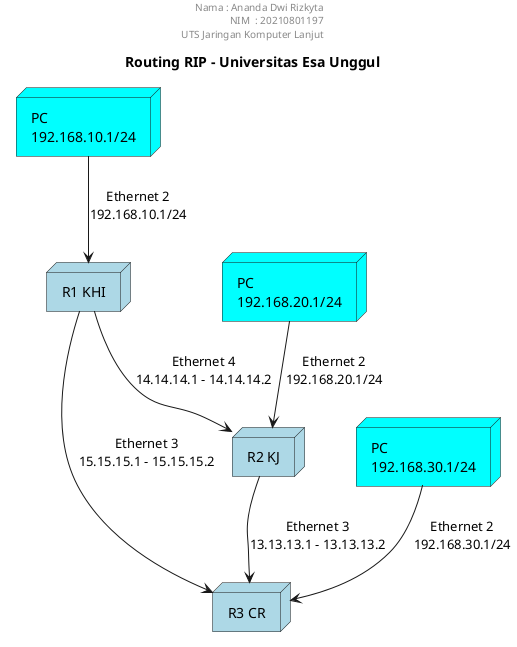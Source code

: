 @startuml

title Routing RIP - Universitas Esa Unggul
center header
  Nama : Ananda Dwi Rizkyta
  NIM  : 20210801197
  UTS Jaringan Komputer Lanjut
end header

' Mendefinisikan PC dan Router
node PC1 as "PC\n192.168.10.1/24" #cyan
node PC2 as "PC\n192.168.20.1/24" #cyan
node PC3 as "PC\n192.168.30.1/24" #cyan
node R1 as "R1 KHI" #lightblue
node R2 as "R2 KJ" #lightblue
node R3 as "R3 CR" #lightblue

' Mendefinisikan Koneksi
PC1 --> R1 : Ethernet 2\n192.168.10.1/24
PC2 --> R2 : Ethernet 2\n192.168.20.1/24
PC3 --> R3 : Ethernet 2\n192.168.30.1/24

R1 --> R2 : Ethernet 4\n14.14.14.1 - 14.14.14.2
R1 --> R3 : Ethernet 3\n15.15.15.1 - 15.15.15.2
R2 --> R3 : Ethernet 3\n13.13.13.1 - 13.13.13.2

@enduml
